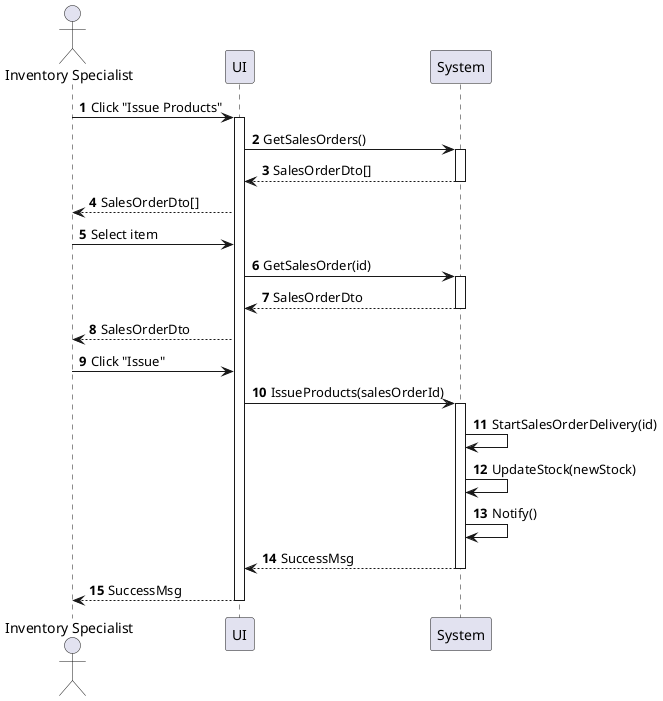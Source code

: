 @startuml inventory-product-issue
autonumber

actor "Inventory Specialist" as a
participant UI as f
participant System as b

a -> f : Click "Issue Products"
activate f
f -> b : GetSalesOrders()
activate b
return SalesOrderDto[]
f --> a : SalesOrderDto[]
a -> f : Select item
f -> b : GetSalesOrder(id)
activate b
return SalesOrderDto
f --> a : SalesOrderDto
a -> f : Click "Issue"
f -> b : IssueProducts(salesOrderId)
activate b
b -> b : StartSalesOrderDelivery(id)
b -> b : UpdateStock(newStock)
b -> b : Notify()
return SuccessMsg
return SuccessMsg
@enduml